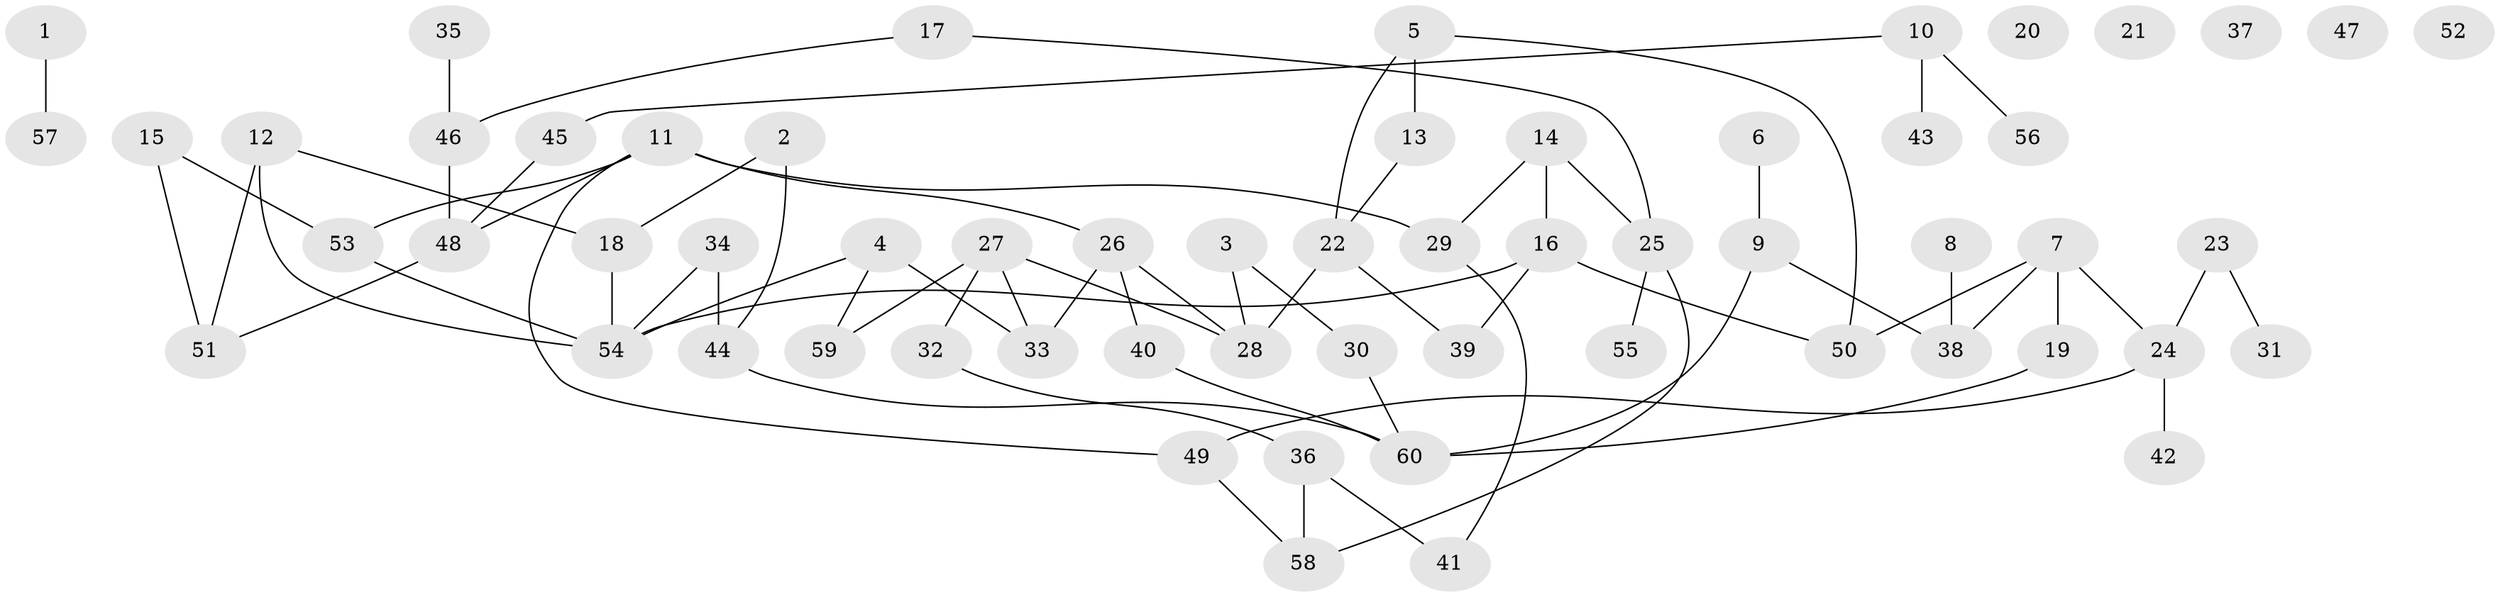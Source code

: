 // Generated by graph-tools (version 1.1) at 2025/25/03/09/25 03:25:15]
// undirected, 60 vertices, 73 edges
graph export_dot {
graph [start="1"]
  node [color=gray90,style=filled];
  1;
  2;
  3;
  4;
  5;
  6;
  7;
  8;
  9;
  10;
  11;
  12;
  13;
  14;
  15;
  16;
  17;
  18;
  19;
  20;
  21;
  22;
  23;
  24;
  25;
  26;
  27;
  28;
  29;
  30;
  31;
  32;
  33;
  34;
  35;
  36;
  37;
  38;
  39;
  40;
  41;
  42;
  43;
  44;
  45;
  46;
  47;
  48;
  49;
  50;
  51;
  52;
  53;
  54;
  55;
  56;
  57;
  58;
  59;
  60;
  1 -- 57;
  2 -- 18;
  2 -- 44;
  3 -- 28;
  3 -- 30;
  4 -- 33;
  4 -- 54;
  4 -- 59;
  5 -- 13;
  5 -- 22;
  5 -- 50;
  6 -- 9;
  7 -- 19;
  7 -- 24;
  7 -- 38;
  7 -- 50;
  8 -- 38;
  9 -- 38;
  9 -- 60;
  10 -- 43;
  10 -- 45;
  10 -- 56;
  11 -- 26;
  11 -- 29;
  11 -- 48;
  11 -- 49;
  11 -- 53;
  12 -- 18;
  12 -- 51;
  12 -- 54;
  13 -- 22;
  14 -- 16;
  14 -- 25;
  14 -- 29;
  15 -- 51;
  15 -- 53;
  16 -- 39;
  16 -- 50;
  16 -- 54;
  17 -- 25;
  17 -- 46;
  18 -- 54;
  19 -- 60;
  22 -- 28;
  22 -- 39;
  23 -- 24;
  23 -- 31;
  24 -- 42;
  24 -- 49;
  25 -- 55;
  25 -- 58;
  26 -- 28;
  26 -- 33;
  26 -- 40;
  27 -- 28;
  27 -- 32;
  27 -- 33;
  27 -- 59;
  29 -- 41;
  30 -- 60;
  32 -- 36;
  34 -- 44;
  34 -- 54;
  35 -- 46;
  36 -- 41;
  36 -- 58;
  40 -- 60;
  44 -- 60;
  45 -- 48;
  46 -- 48;
  48 -- 51;
  49 -- 58;
  53 -- 54;
}
